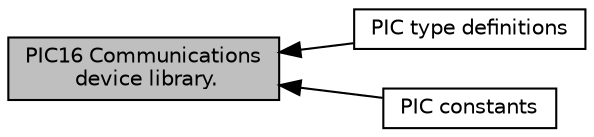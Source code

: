 digraph "PIC16 Communications device library."
{
  edge [fontname="Helvetica",fontsize="10",labelfontname="Helvetica",labelfontsize="10"];
  node [fontname="Helvetica",fontsize="10",shape=record];
  rankdir=LR;
  Node0 [label="PIC16 Communications\l device library.",height=0.2,width=0.4,color="black", fillcolor="grey75", style="filled", fontcolor="black"];
  Node2 [label="PIC type definitions",height=0.2,width=0.4,color="black", fillcolor="white", style="filled",URL="$group__pic__typedefs.html"];
  Node1 [label="PIC constants",height=0.2,width=0.4,color="black", fillcolor="white", style="filled",URL="$group__pic__constants.html"];
  Node0->Node1 [shape=plaintext, dir="back", style="solid"];
  Node0->Node2 [shape=plaintext, dir="back", style="solid"];
}
